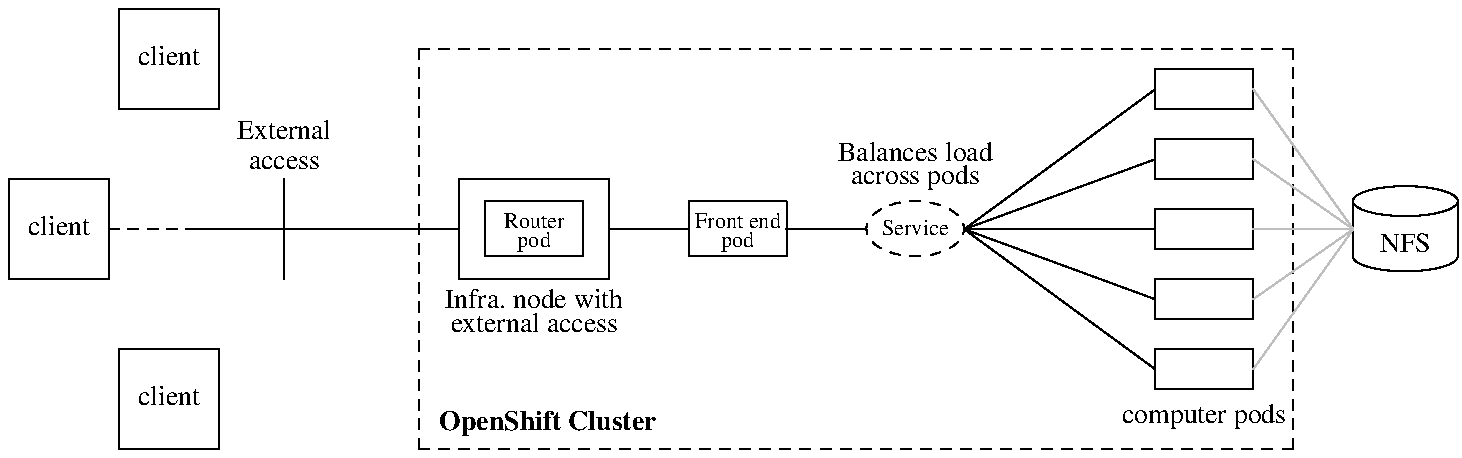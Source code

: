 .PS
mh = moveht * .5
podht = boxht * .55
podwid = boxwid * .65
define cli { box ht $1 wid $1 $2 }
define web { box wid podwid ht boxht*.4 }
cli(.5, "client")
move down moveht*1.2 left movewid*.6 from last box.s
C: cli(.5, "client")
move down moveht*1.2 right movewid*.6 from last box.s
cli(.5, "client")
move right movewid*4 from 2th box
SF: [
#W: box "WAF"
W: box
box "\v'.3v'\s-2Router" "\v'-.1v'pod\s0" wid podwid ht podht at last box
"Infra. node with" "\v'-.3v'external access" at 2th last box.bottom + (0, -.2)

movewid = movewid * .8
move right from 2th last box.e
F: box wid podwid ht podht "\v'.3v'\s-2Front end" "\v'-.1v'pod\s0"
move right from last box.e
A: ellipse wid podwid ht podht dashed "\s-2Service\s0"
move right movewid*3 from last ellipse
W1: web()
move up mh from last box
W2: web()
move up mh from last box
W3: web()
move down mh from W1
W4: web()
move down mh from last box
W5: web()
"\d\dcomputer pods" at last box.s
line from W.e to F.w
line from F.e to A.w
line from A.e to W1.w
line from A.e to W2.w
line from A.e to W3.w
line from A.e to W4.w
line from A.e to W5.w
box invis "\d\v'.2v'Balances load" "\d\v'-.1v'across pods" with .s at A.top
]
line dashed from C.e to 1/4 of the way between C.e and SF.W.w
line from last line.end to SF.W.w
P: 1/2 of the way between C.e and SF.W.w
line from (P.x, P.y + moveht/2) to (P.x, P.y - moveht/2)
box invis "\d\v'.2v'External" "\d\v'.1v'access" with .s at last line.start
box dashed with .c  at last [] + (0,-.1) ht last [].ht + .4 wid last [].wid + .4
box wid boxwid * 1.8 ht boxht/2 invis "\h'-\w'a'u'\fBOpenShift Cluster\fP" with .sw at last box.sw
#box ht boxht * 1.5 "\b'\f(CWproxy\fP'" 
#box ht boxht * 1.5 "\b'proxy'" 
move right from last [].e
N: box invis wid boxwid*.7 ht podht
ellipse with .w at last box .nw wid last box.wid ht .15
ellipse with .w at last box .sw wid last box.wid ht .15
box invis with .sw at last ellipse.w wid last ellipse.wid ht .15 fill 0
line from N.sw to N.nw
line from N.se to N.ne
"\v'.5v'NFS" at N
line from last [].W1.e to N.w color "grey"
line from last [].W2.e to N.w color "grey"
line from last [].W3.e to N.w color "grey"
line from last [].W4.e to N.w color "grey"
line from last [].W5.e to N.w color "grey"
.PE
